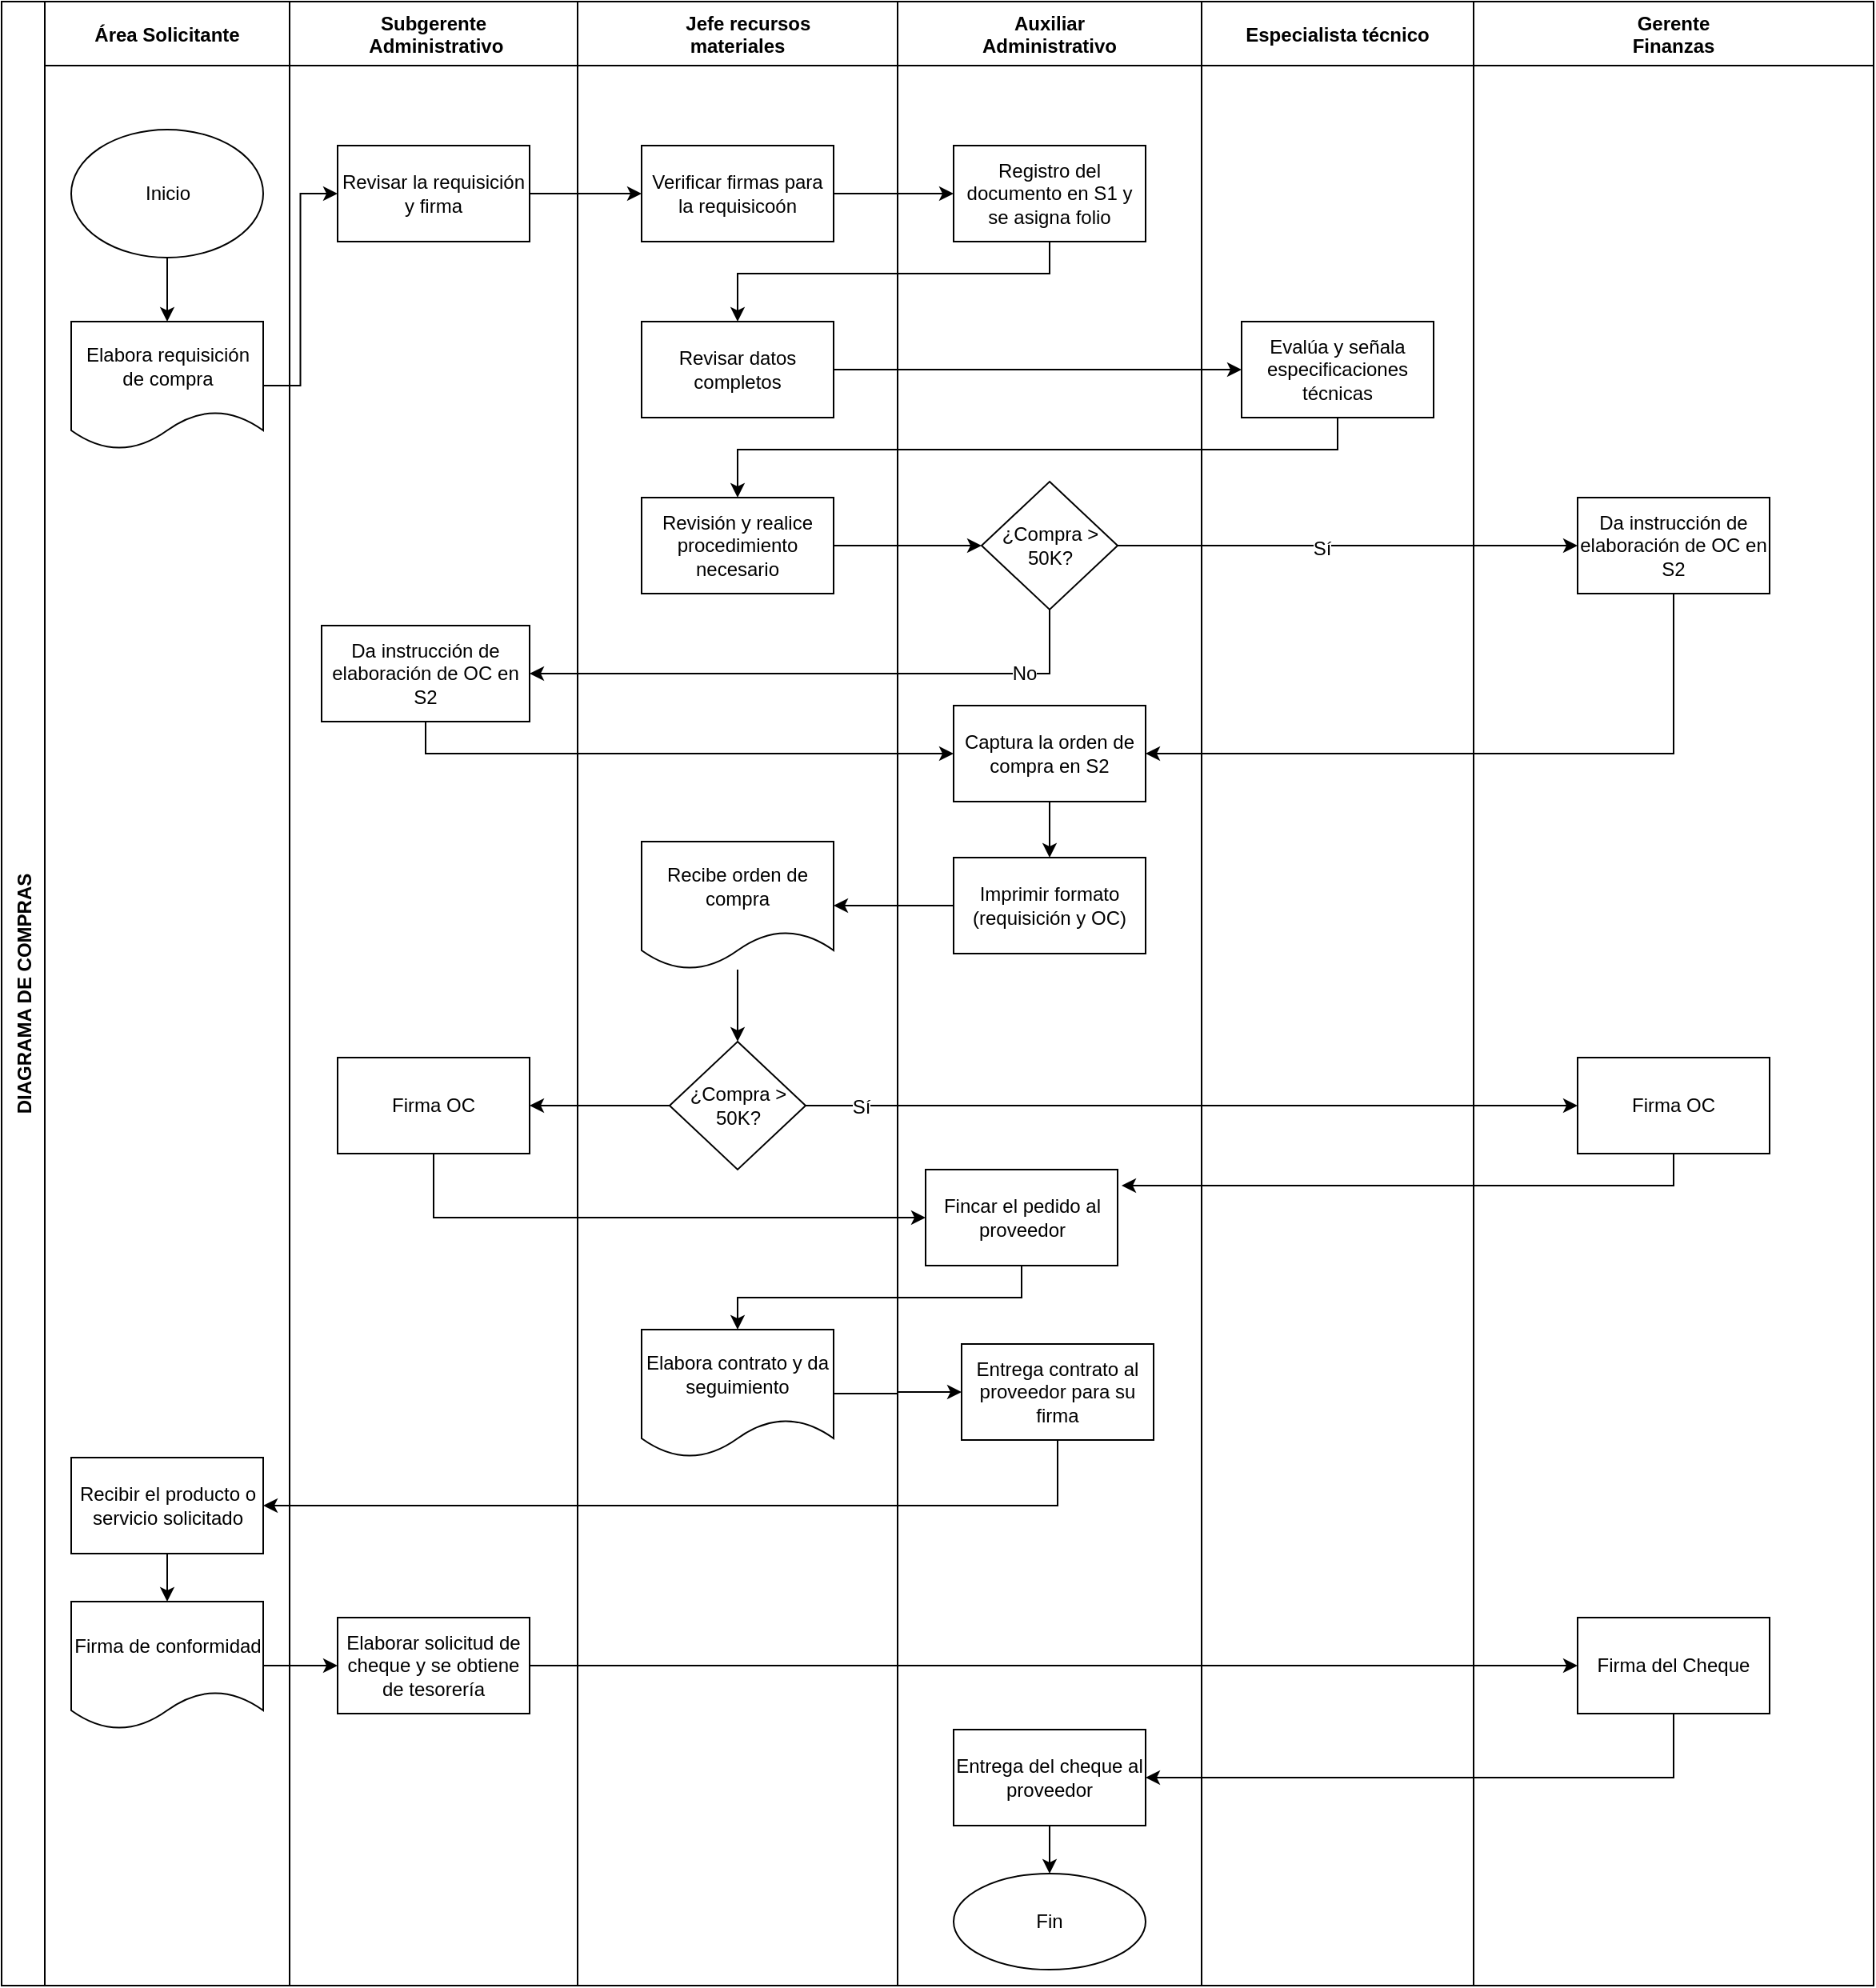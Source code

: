 <mxfile version="17.4.2" type="github">
  <diagram id="6h3ilfJ-QdXXaaH_UdzZ" name="Page-1">
    <mxGraphModel dx="1224" dy="634" grid="1" gridSize="10" guides="1" tooltips="1" connect="1" arrows="1" fold="1" page="1" pageScale="1" pageWidth="827" pageHeight="1169" math="0" shadow="0">
      <root>
        <mxCell id="0" />
        <mxCell id="1" parent="0" />
        <mxCell id="wJX9Zrt3WE3Zbmbes02U-1" value="DIAGRAMA DE COMPRAS" style="swimlane;childLayout=stackLayout;resizeParent=1;resizeParentMax=0;startSize=27;horizontal=0;horizontalStack=1;" vertex="1" parent="1">
          <mxGeometry x="40" y="70" width="1170" height="1240" as="geometry" />
        </mxCell>
        <mxCell id="wJX9Zrt3WE3Zbmbes02U-2" value="Área Solicitante" style="swimlane;startSize=40;" vertex="1" parent="wJX9Zrt3WE3Zbmbes02U-1">
          <mxGeometry x="27" width="153" height="1240" as="geometry" />
        </mxCell>
        <mxCell id="wJX9Zrt3WE3Zbmbes02U-16" value="" style="edgeStyle=orthogonalEdgeStyle;rounded=0;orthogonalLoop=1;jettySize=auto;html=1;fontFamily=Helvetica;fontSize=12;fontColor=default;startSize=40;" edge="1" parent="wJX9Zrt3WE3Zbmbes02U-2" source="wJX9Zrt3WE3Zbmbes02U-14" target="wJX9Zrt3WE3Zbmbes02U-15">
          <mxGeometry relative="1" as="geometry" />
        </mxCell>
        <mxCell id="wJX9Zrt3WE3Zbmbes02U-14" value="Inicio" style="ellipse;whiteSpace=wrap;html=1;" vertex="1" parent="wJX9Zrt3WE3Zbmbes02U-2">
          <mxGeometry x="16.5" y="80" width="120" height="80" as="geometry" />
        </mxCell>
        <mxCell id="wJX9Zrt3WE3Zbmbes02U-15" value="Elabora requisición de compra" style="shape=document;whiteSpace=wrap;html=1;boundedLbl=1;rounded=0;glass=0;fontFamily=Helvetica;fontSize=12;fontColor=default;startSize=40;strokeColor=default;fillColor=default;" vertex="1" parent="wJX9Zrt3WE3Zbmbes02U-2">
          <mxGeometry x="16.5" y="200" width="120" height="80" as="geometry" />
        </mxCell>
        <mxCell id="wJX9Zrt3WE3Zbmbes02U-65" style="edgeStyle=orthogonalEdgeStyle;rounded=0;orthogonalLoop=1;jettySize=auto;html=1;exitX=0.5;exitY=1;exitDx=0;exitDy=0;entryX=0.5;entryY=0;entryDx=0;entryDy=0;fontFamily=Helvetica;fontSize=12;fontColor=default;startSize=40;" edge="1" parent="wJX9Zrt3WE3Zbmbes02U-2" source="wJX9Zrt3WE3Zbmbes02U-62" target="wJX9Zrt3WE3Zbmbes02U-64">
          <mxGeometry relative="1" as="geometry" />
        </mxCell>
        <mxCell id="wJX9Zrt3WE3Zbmbes02U-62" value="Recibir el producto o servicio solicitado" style="whiteSpace=wrap;html=1;rounded=0;glass=0;startSize=40;" vertex="1" parent="wJX9Zrt3WE3Zbmbes02U-2">
          <mxGeometry x="16.5" y="910" width="120" height="60" as="geometry" />
        </mxCell>
        <mxCell id="wJX9Zrt3WE3Zbmbes02U-64" value="Firma de conformidad" style="shape=document;whiteSpace=wrap;html=1;boundedLbl=1;rounded=0;glass=0;fontFamily=Helvetica;fontSize=12;fontColor=default;startSize=40;strokeColor=default;fillColor=default;" vertex="1" parent="wJX9Zrt3WE3Zbmbes02U-2">
          <mxGeometry x="16.5" y="1000" width="120" height="80" as="geometry" />
        </mxCell>
        <mxCell id="wJX9Zrt3WE3Zbmbes02U-3" value="Subgerente&#xa; Administrativo" style="swimlane;startSize=40;rounded=0;glass=0;" vertex="1" parent="wJX9Zrt3WE3Zbmbes02U-1">
          <mxGeometry x="180" width="180" height="1240" as="geometry">
            <mxRectangle x="147" width="30" height="480" as="alternateBounds" />
          </mxGeometry>
        </mxCell>
        <mxCell id="wJX9Zrt3WE3Zbmbes02U-17" value="Revisar la requisición y firma" style="rounded=0;whiteSpace=wrap;html=1;glass=0;fontFamily=Helvetica;fontSize=12;fontColor=default;startSize=40;strokeColor=default;fillColor=default;" vertex="1" parent="wJX9Zrt3WE3Zbmbes02U-3">
          <mxGeometry x="30" y="90" width="120" height="60" as="geometry" />
        </mxCell>
        <mxCell id="wJX9Zrt3WE3Zbmbes02U-38" value="&lt;span&gt;Da instrucción de elaboración de OC en S2&lt;/span&gt;" style="whiteSpace=wrap;html=1;rounded=0;glass=0;startSize=40;" vertex="1" parent="wJX9Zrt3WE3Zbmbes02U-3">
          <mxGeometry x="20" y="390" width="130" height="60" as="geometry" />
        </mxCell>
        <mxCell id="wJX9Zrt3WE3Zbmbes02U-52" value="&lt;span&gt;Firma OC&lt;/span&gt;" style="whiteSpace=wrap;html=1;rounded=0;glass=0;startSize=40;" vertex="1" parent="wJX9Zrt3WE3Zbmbes02U-3">
          <mxGeometry x="30" y="660" width="120" height="60" as="geometry" />
        </mxCell>
        <mxCell id="wJX9Zrt3WE3Zbmbes02U-66" value="Elaborar solicitud de cheque y se obtiene de tesorería" style="whiteSpace=wrap;html=1;rounded=0;glass=0;startSize=40;" vertex="1" parent="wJX9Zrt3WE3Zbmbes02U-3">
          <mxGeometry x="30" y="1010" width="120" height="60" as="geometry" />
        </mxCell>
        <mxCell id="wJX9Zrt3WE3Zbmbes02U-4" value="    Jefe recursos &#xa;materiales" style="swimlane;startSize=40;" vertex="1" parent="wJX9Zrt3WE3Zbmbes02U-1">
          <mxGeometry x="360" width="200" height="1240" as="geometry" />
        </mxCell>
        <mxCell id="wJX9Zrt3WE3Zbmbes02U-21" value="Verificar firmas para la requisicoón" style="rounded=0;whiteSpace=wrap;html=1;glass=0;fontFamily=Helvetica;fontSize=12;fontColor=default;startSize=40;strokeColor=default;fillColor=default;" vertex="1" parent="wJX9Zrt3WE3Zbmbes02U-4">
          <mxGeometry x="40" y="90" width="120" height="60" as="geometry" />
        </mxCell>
        <mxCell id="wJX9Zrt3WE3Zbmbes02U-23" value="    Jefe recursos &#xa;materiales" style="swimlane;startSize=40;" vertex="1" parent="wJX9Zrt3WE3Zbmbes02U-4">
          <mxGeometry width="200" height="1240" as="geometry" />
        </mxCell>
        <mxCell id="wJX9Zrt3WE3Zbmbes02U-27" value="Revisar datos completos" style="rounded=0;whiteSpace=wrap;html=1;glass=0;fontFamily=Helvetica;fontSize=12;fontColor=default;startSize=40;strokeColor=default;fillColor=default;" vertex="1" parent="wJX9Zrt3WE3Zbmbes02U-23">
          <mxGeometry x="40" y="200" width="120" height="60" as="geometry" />
        </mxCell>
        <mxCell id="wJX9Zrt3WE3Zbmbes02U-31" value="Revisión y realice procedimiento necesario" style="whiteSpace=wrap;html=1;rounded=0;glass=0;startSize=40;" vertex="1" parent="wJX9Zrt3WE3Zbmbes02U-23">
          <mxGeometry x="40" y="310" width="120" height="60" as="geometry" />
        </mxCell>
        <mxCell id="wJX9Zrt3WE3Zbmbes02U-49" value="" style="edgeStyle=orthogonalEdgeStyle;rounded=0;orthogonalLoop=1;jettySize=auto;html=1;fontFamily=Helvetica;fontSize=12;fontColor=default;startSize=40;" edge="1" parent="wJX9Zrt3WE3Zbmbes02U-23" source="wJX9Zrt3WE3Zbmbes02U-46" target="wJX9Zrt3WE3Zbmbes02U-48">
          <mxGeometry relative="1" as="geometry" />
        </mxCell>
        <mxCell id="wJX9Zrt3WE3Zbmbes02U-46" value="Recibe orden de compra" style="shape=document;whiteSpace=wrap;html=1;boundedLbl=1;rounded=0;glass=0;fontFamily=Helvetica;fontSize=12;fontColor=default;startSize=40;strokeColor=default;fillColor=default;" vertex="1" parent="wJX9Zrt3WE3Zbmbes02U-23">
          <mxGeometry x="40" y="525" width="120" height="80" as="geometry" />
        </mxCell>
        <mxCell id="wJX9Zrt3WE3Zbmbes02U-48" value="¿Compra &amp;gt; 50K?" style="rhombus;whiteSpace=wrap;html=1;rounded=0;glass=0;fontFamily=Helvetica;fontSize=12;fontColor=default;startSize=40;strokeColor=default;fillColor=default;" vertex="1" parent="wJX9Zrt3WE3Zbmbes02U-23">
          <mxGeometry x="57.5" y="650" width="85" height="80" as="geometry" />
        </mxCell>
        <mxCell id="wJX9Zrt3WE3Zbmbes02U-58" value="Elabora contrato y da seguimiento" style="shape=document;whiteSpace=wrap;html=1;boundedLbl=1;rounded=0;glass=0;fontFamily=Helvetica;fontSize=12;fontColor=default;startSize=40;strokeColor=default;fillColor=default;" vertex="1" parent="wJX9Zrt3WE3Zbmbes02U-23">
          <mxGeometry x="40" y="830" width="120" height="80" as="geometry" />
        </mxCell>
        <mxCell id="wJX9Zrt3WE3Zbmbes02U-11" value="Auxiliar &#xa;Administrativo" style="swimlane;startSize=40;" vertex="1" parent="wJX9Zrt3WE3Zbmbes02U-1">
          <mxGeometry x="560" width="190" height="1240" as="geometry" />
        </mxCell>
        <mxCell id="wJX9Zrt3WE3Zbmbes02U-24" value="Registro del documento en S1 y se asigna folio" style="rounded=0;whiteSpace=wrap;html=1;glass=0;fontFamily=Helvetica;fontSize=12;fontColor=default;startSize=40;strokeColor=default;fillColor=default;" vertex="1" parent="wJX9Zrt3WE3Zbmbes02U-11">
          <mxGeometry x="35" y="90" width="120" height="60" as="geometry" />
        </mxCell>
        <mxCell id="wJX9Zrt3WE3Zbmbes02U-33" value="¿Compra &amp;gt; 50K?" style="rhombus;whiteSpace=wrap;html=1;rounded=0;glass=0;fontFamily=Helvetica;fontSize=12;fontColor=default;startSize=40;strokeColor=default;fillColor=default;" vertex="1" parent="wJX9Zrt3WE3Zbmbes02U-11">
          <mxGeometry x="52.5" y="300" width="85" height="80" as="geometry" />
        </mxCell>
        <mxCell id="wJX9Zrt3WE3Zbmbes02U-41" value="Captura la orden de compra en S2" style="whiteSpace=wrap;html=1;rounded=0;glass=0;startSize=40;" vertex="1" parent="wJX9Zrt3WE3Zbmbes02U-11">
          <mxGeometry x="35" y="440" width="120" height="60" as="geometry" />
        </mxCell>
        <mxCell id="wJX9Zrt3WE3Zbmbes02U-44" value="Imprimir formato (requisición y OC)" style="whiteSpace=wrap;html=1;rounded=0;glass=0;startSize=40;" vertex="1" parent="wJX9Zrt3WE3Zbmbes02U-11">
          <mxGeometry x="35" y="535" width="120" height="60" as="geometry" />
        </mxCell>
        <mxCell id="wJX9Zrt3WE3Zbmbes02U-45" value="" style="edgeStyle=orthogonalEdgeStyle;rounded=0;orthogonalLoop=1;jettySize=auto;html=1;fontFamily=Helvetica;fontSize=12;fontColor=default;startSize=40;" edge="1" parent="wJX9Zrt3WE3Zbmbes02U-11" source="wJX9Zrt3WE3Zbmbes02U-41" target="wJX9Zrt3WE3Zbmbes02U-44">
          <mxGeometry relative="1" as="geometry" />
        </mxCell>
        <mxCell id="wJX9Zrt3WE3Zbmbes02U-55" value="Fincar el pedido al proveedor" style="whiteSpace=wrap;html=1;rounded=0;glass=0;startSize=40;" vertex="1" parent="wJX9Zrt3WE3Zbmbes02U-11">
          <mxGeometry x="17.5" y="730" width="120" height="60" as="geometry" />
        </mxCell>
        <mxCell id="wJX9Zrt3WE3Zbmbes02U-60" value="Entrega contrato al proveedor para su firma" style="whiteSpace=wrap;html=1;rounded=0;glass=0;startSize=40;" vertex="1" parent="wJX9Zrt3WE3Zbmbes02U-11">
          <mxGeometry x="40" y="839" width="120" height="60" as="geometry" />
        </mxCell>
        <mxCell id="wJX9Zrt3WE3Zbmbes02U-71" value="Entrega del cheque al proveedor" style="whiteSpace=wrap;html=1;rounded=0;glass=0;startSize=40;" vertex="1" parent="wJX9Zrt3WE3Zbmbes02U-11">
          <mxGeometry x="35" y="1080" width="120" height="60" as="geometry" />
        </mxCell>
        <mxCell id="wJX9Zrt3WE3Zbmbes02U-73" value="Fin" style="ellipse;whiteSpace=wrap;html=1;rounded=0;glass=0;startSize=40;" vertex="1" parent="wJX9Zrt3WE3Zbmbes02U-11">
          <mxGeometry x="35" y="1170" width="120" height="60" as="geometry" />
        </mxCell>
        <mxCell id="wJX9Zrt3WE3Zbmbes02U-74" value="" style="edgeStyle=orthogonalEdgeStyle;rounded=0;orthogonalLoop=1;jettySize=auto;html=1;fontFamily=Helvetica;fontSize=12;fontColor=default;startSize=40;" edge="1" parent="wJX9Zrt3WE3Zbmbes02U-11" source="wJX9Zrt3WE3Zbmbes02U-71" target="wJX9Zrt3WE3Zbmbes02U-73">
          <mxGeometry relative="1" as="geometry" />
        </mxCell>
        <mxCell id="wJX9Zrt3WE3Zbmbes02U-12" value="Especialista técnico" style="swimlane;startSize=40;" vertex="1" parent="wJX9Zrt3WE3Zbmbes02U-1">
          <mxGeometry x="750" width="170" height="1240" as="geometry" />
        </mxCell>
        <mxCell id="wJX9Zrt3WE3Zbmbes02U-29" value="Evalúa y señala especificaciones técnicas" style="whiteSpace=wrap;html=1;rounded=0;glass=0;startSize=40;" vertex="1" parent="wJX9Zrt3WE3Zbmbes02U-12">
          <mxGeometry x="25" y="200" width="120" height="60" as="geometry" />
        </mxCell>
        <mxCell id="wJX9Zrt3WE3Zbmbes02U-13" value="Gerente &#xa;Finanzas" style="swimlane;startSize=40;" vertex="1" parent="wJX9Zrt3WE3Zbmbes02U-1">
          <mxGeometry x="920" width="250" height="1240" as="geometry" />
        </mxCell>
        <mxCell id="wJX9Zrt3WE3Zbmbes02U-35" value="Da instrucción de elaboración de OC en S2" style="whiteSpace=wrap;html=1;rounded=0;glass=0;startSize=40;" vertex="1" parent="wJX9Zrt3WE3Zbmbes02U-13">
          <mxGeometry x="65" y="310" width="120" height="60" as="geometry" />
        </mxCell>
        <mxCell id="wJX9Zrt3WE3Zbmbes02U-50" value="Firma OC" style="whiteSpace=wrap;html=1;rounded=0;glass=0;startSize=40;" vertex="1" parent="wJX9Zrt3WE3Zbmbes02U-13">
          <mxGeometry x="65" y="660" width="120" height="60" as="geometry" />
        </mxCell>
        <mxCell id="wJX9Zrt3WE3Zbmbes02U-68" value="Firma del Cheque" style="whiteSpace=wrap;html=1;rounded=0;glass=0;startSize=40;" vertex="1" parent="wJX9Zrt3WE3Zbmbes02U-13">
          <mxGeometry x="65" y="1010" width="120" height="60" as="geometry" />
        </mxCell>
        <mxCell id="wJX9Zrt3WE3Zbmbes02U-19" style="edgeStyle=orthogonalEdgeStyle;rounded=0;orthogonalLoop=1;jettySize=auto;html=1;entryX=0;entryY=0.5;entryDx=0;entryDy=0;fontFamily=Helvetica;fontSize=12;fontColor=default;startSize=40;" edge="1" parent="wJX9Zrt3WE3Zbmbes02U-1" source="wJX9Zrt3WE3Zbmbes02U-15" target="wJX9Zrt3WE3Zbmbes02U-17">
          <mxGeometry relative="1" as="geometry" />
        </mxCell>
        <mxCell id="wJX9Zrt3WE3Zbmbes02U-22" style="edgeStyle=orthogonalEdgeStyle;rounded=0;orthogonalLoop=1;jettySize=auto;html=1;exitX=1;exitY=0.5;exitDx=0;exitDy=0;fontFamily=Helvetica;fontSize=12;fontColor=default;startSize=40;" edge="1" parent="wJX9Zrt3WE3Zbmbes02U-1" source="wJX9Zrt3WE3Zbmbes02U-17" target="wJX9Zrt3WE3Zbmbes02U-21">
          <mxGeometry relative="1" as="geometry" />
        </mxCell>
        <mxCell id="wJX9Zrt3WE3Zbmbes02U-25" style="edgeStyle=orthogonalEdgeStyle;rounded=0;orthogonalLoop=1;jettySize=auto;html=1;exitX=1;exitY=0.5;exitDx=0;exitDy=0;entryX=0;entryY=0.5;entryDx=0;entryDy=0;fontFamily=Helvetica;fontSize=12;fontColor=default;startSize=40;" edge="1" parent="wJX9Zrt3WE3Zbmbes02U-1" source="wJX9Zrt3WE3Zbmbes02U-21" target="wJX9Zrt3WE3Zbmbes02U-24">
          <mxGeometry relative="1" as="geometry" />
        </mxCell>
        <mxCell id="wJX9Zrt3WE3Zbmbes02U-36" value="" style="edgeStyle=orthogonalEdgeStyle;rounded=0;orthogonalLoop=1;jettySize=auto;html=1;fontFamily=Helvetica;fontSize=12;fontColor=default;startSize=40;" edge="1" parent="wJX9Zrt3WE3Zbmbes02U-1" source="wJX9Zrt3WE3Zbmbes02U-33" target="wJX9Zrt3WE3Zbmbes02U-35">
          <mxGeometry relative="1" as="geometry" />
        </mxCell>
        <mxCell id="wJX9Zrt3WE3Zbmbes02U-37" value="Sí" style="edgeLabel;html=1;align=center;verticalAlign=middle;resizable=0;points=[];fontSize=12;fontFamily=Helvetica;fontColor=default;" vertex="1" connectable="0" parent="wJX9Zrt3WE3Zbmbes02U-36">
          <mxGeometry x="-0.117" y="-2" relative="1" as="geometry">
            <mxPoint as="offset" />
          </mxGeometry>
        </mxCell>
        <mxCell id="wJX9Zrt3WE3Zbmbes02U-39" value="" style="edgeStyle=orthogonalEdgeStyle;rounded=0;orthogonalLoop=1;jettySize=auto;html=1;fontFamily=Helvetica;fontSize=12;fontColor=default;startSize=40;" edge="1" parent="wJX9Zrt3WE3Zbmbes02U-1" source="wJX9Zrt3WE3Zbmbes02U-33" target="wJX9Zrt3WE3Zbmbes02U-38">
          <mxGeometry relative="1" as="geometry">
            <Array as="points">
              <mxPoint x="655" y="420" />
            </Array>
          </mxGeometry>
        </mxCell>
        <mxCell id="wJX9Zrt3WE3Zbmbes02U-40" value="No" style="edgeLabel;html=1;align=center;verticalAlign=middle;resizable=0;points=[];fontSize=12;fontFamily=Helvetica;fontColor=default;" vertex="1" connectable="0" parent="wJX9Zrt3WE3Zbmbes02U-39">
          <mxGeometry x="-0.69" relative="1" as="geometry">
            <mxPoint as="offset" />
          </mxGeometry>
        </mxCell>
        <mxCell id="wJX9Zrt3WE3Zbmbes02U-42" value="" style="edgeStyle=orthogonalEdgeStyle;rounded=0;orthogonalLoop=1;jettySize=auto;html=1;fontFamily=Helvetica;fontSize=12;fontColor=default;startSize=40;" edge="1" parent="wJX9Zrt3WE3Zbmbes02U-1" source="wJX9Zrt3WE3Zbmbes02U-38" target="wJX9Zrt3WE3Zbmbes02U-41">
          <mxGeometry relative="1" as="geometry">
            <Array as="points">
              <mxPoint x="265" y="470" />
            </Array>
          </mxGeometry>
        </mxCell>
        <mxCell id="wJX9Zrt3WE3Zbmbes02U-43" style="edgeStyle=orthogonalEdgeStyle;rounded=0;orthogonalLoop=1;jettySize=auto;html=1;entryX=1;entryY=0.5;entryDx=0;entryDy=0;fontFamily=Helvetica;fontSize=12;fontColor=default;startSize=40;" edge="1" parent="wJX9Zrt3WE3Zbmbes02U-1" source="wJX9Zrt3WE3Zbmbes02U-35" target="wJX9Zrt3WE3Zbmbes02U-41">
          <mxGeometry relative="1" as="geometry">
            <Array as="points">
              <mxPoint x="1045" y="470" />
            </Array>
          </mxGeometry>
        </mxCell>
        <mxCell id="wJX9Zrt3WE3Zbmbes02U-56" value="" style="edgeStyle=orthogonalEdgeStyle;rounded=0;orthogonalLoop=1;jettySize=auto;html=1;fontFamily=Helvetica;fontSize=12;fontColor=default;startSize=40;" edge="1" parent="wJX9Zrt3WE3Zbmbes02U-1" source="wJX9Zrt3WE3Zbmbes02U-52" target="wJX9Zrt3WE3Zbmbes02U-55">
          <mxGeometry relative="1" as="geometry">
            <Array as="points">
              <mxPoint x="270" y="760" />
            </Array>
          </mxGeometry>
        </mxCell>
        <mxCell id="wJX9Zrt3WE3Zbmbes02U-63" value="" style="edgeStyle=orthogonalEdgeStyle;rounded=0;orthogonalLoop=1;jettySize=auto;html=1;fontFamily=Helvetica;fontSize=12;fontColor=default;startSize=40;" edge="1" parent="wJX9Zrt3WE3Zbmbes02U-1" source="wJX9Zrt3WE3Zbmbes02U-60" target="wJX9Zrt3WE3Zbmbes02U-62">
          <mxGeometry relative="1" as="geometry">
            <Array as="points">
              <mxPoint x="660" y="940" />
            </Array>
          </mxGeometry>
        </mxCell>
        <mxCell id="wJX9Zrt3WE3Zbmbes02U-67" value="" style="edgeStyle=orthogonalEdgeStyle;rounded=0;orthogonalLoop=1;jettySize=auto;html=1;fontFamily=Helvetica;fontSize=12;fontColor=default;startSize=40;" edge="1" parent="wJX9Zrt3WE3Zbmbes02U-1" source="wJX9Zrt3WE3Zbmbes02U-64" target="wJX9Zrt3WE3Zbmbes02U-66">
          <mxGeometry relative="1" as="geometry" />
        </mxCell>
        <mxCell id="wJX9Zrt3WE3Zbmbes02U-69" value="" style="edgeStyle=orthogonalEdgeStyle;rounded=0;orthogonalLoop=1;jettySize=auto;html=1;fontFamily=Helvetica;fontSize=12;fontColor=default;startSize=40;" edge="1" parent="wJX9Zrt3WE3Zbmbes02U-1" source="wJX9Zrt3WE3Zbmbes02U-66" target="wJX9Zrt3WE3Zbmbes02U-68">
          <mxGeometry relative="1" as="geometry" />
        </mxCell>
        <mxCell id="wJX9Zrt3WE3Zbmbes02U-28" style="edgeStyle=orthogonalEdgeStyle;rounded=0;orthogonalLoop=1;jettySize=auto;html=1;entryX=0.5;entryY=0;entryDx=0;entryDy=0;fontFamily=Helvetica;fontSize=12;fontColor=default;startSize=40;" edge="1" parent="wJX9Zrt3WE3Zbmbes02U-1" source="wJX9Zrt3WE3Zbmbes02U-24" target="wJX9Zrt3WE3Zbmbes02U-27">
          <mxGeometry relative="1" as="geometry">
            <Array as="points">
              <mxPoint x="655" y="170" />
              <mxPoint x="460" y="170" />
            </Array>
          </mxGeometry>
        </mxCell>
        <mxCell id="wJX9Zrt3WE3Zbmbes02U-30" value="" style="edgeStyle=orthogonalEdgeStyle;rounded=0;orthogonalLoop=1;jettySize=auto;html=1;fontFamily=Helvetica;fontSize=12;fontColor=default;startSize=40;" edge="1" parent="wJX9Zrt3WE3Zbmbes02U-1" source="wJX9Zrt3WE3Zbmbes02U-27" target="wJX9Zrt3WE3Zbmbes02U-29">
          <mxGeometry relative="1" as="geometry" />
        </mxCell>
        <mxCell id="wJX9Zrt3WE3Zbmbes02U-34" style="edgeStyle=orthogonalEdgeStyle;rounded=0;orthogonalLoop=1;jettySize=auto;html=1;entryX=0;entryY=0.5;entryDx=0;entryDy=0;fontFamily=Helvetica;fontSize=12;fontColor=default;startSize=40;" edge="1" parent="wJX9Zrt3WE3Zbmbes02U-1" source="wJX9Zrt3WE3Zbmbes02U-31" target="wJX9Zrt3WE3Zbmbes02U-33">
          <mxGeometry relative="1" as="geometry" />
        </mxCell>
        <mxCell id="wJX9Zrt3WE3Zbmbes02U-32" value="" style="edgeStyle=orthogonalEdgeStyle;rounded=0;orthogonalLoop=1;jettySize=auto;html=1;fontFamily=Helvetica;fontSize=12;fontColor=default;startSize=40;exitX=0.5;exitY=1;exitDx=0;exitDy=0;" edge="1" parent="wJX9Zrt3WE3Zbmbes02U-1" source="wJX9Zrt3WE3Zbmbes02U-29" target="wJX9Zrt3WE3Zbmbes02U-31">
          <mxGeometry relative="1" as="geometry">
            <Array as="points">
              <mxPoint x="835" y="280" />
              <mxPoint x="460" y="280" />
            </Array>
          </mxGeometry>
        </mxCell>
        <mxCell id="wJX9Zrt3WE3Zbmbes02U-47" style="edgeStyle=orthogonalEdgeStyle;rounded=0;orthogonalLoop=1;jettySize=auto;html=1;exitX=0;exitY=0.5;exitDx=0;exitDy=0;fontFamily=Helvetica;fontSize=12;fontColor=default;startSize=40;" edge="1" parent="wJX9Zrt3WE3Zbmbes02U-1" source="wJX9Zrt3WE3Zbmbes02U-44" target="wJX9Zrt3WE3Zbmbes02U-46">
          <mxGeometry relative="1" as="geometry" />
        </mxCell>
        <mxCell id="wJX9Zrt3WE3Zbmbes02U-53" value="" style="edgeStyle=orthogonalEdgeStyle;rounded=0;orthogonalLoop=1;jettySize=auto;html=1;fontFamily=Helvetica;fontSize=12;fontColor=default;startSize=40;" edge="1" parent="wJX9Zrt3WE3Zbmbes02U-1" source="wJX9Zrt3WE3Zbmbes02U-48" target="wJX9Zrt3WE3Zbmbes02U-52">
          <mxGeometry relative="1" as="geometry" />
        </mxCell>
        <mxCell id="wJX9Zrt3WE3Zbmbes02U-51" value="" style="edgeStyle=orthogonalEdgeStyle;rounded=0;orthogonalLoop=1;jettySize=auto;html=1;fontFamily=Helvetica;fontSize=12;fontColor=default;startSize=40;" edge="1" parent="wJX9Zrt3WE3Zbmbes02U-1" source="wJX9Zrt3WE3Zbmbes02U-48" target="wJX9Zrt3WE3Zbmbes02U-50">
          <mxGeometry relative="1" as="geometry" />
        </mxCell>
        <mxCell id="wJX9Zrt3WE3Zbmbes02U-54" value="Sí" style="edgeLabel;html=1;align=center;verticalAlign=middle;resizable=0;points=[];fontSize=12;fontFamily=Helvetica;fontColor=default;" vertex="1" connectable="0" parent="wJX9Zrt3WE3Zbmbes02U-51">
          <mxGeometry x="-0.86" y="-1" relative="1" as="geometry">
            <mxPoint as="offset" />
          </mxGeometry>
        </mxCell>
        <mxCell id="wJX9Zrt3WE3Zbmbes02U-59" style="edgeStyle=orthogonalEdgeStyle;rounded=0;orthogonalLoop=1;jettySize=auto;html=1;exitX=0.5;exitY=1;exitDx=0;exitDy=0;entryX=0.5;entryY=0;entryDx=0;entryDy=0;fontFamily=Helvetica;fontSize=12;fontColor=default;startSize=40;" edge="1" parent="wJX9Zrt3WE3Zbmbes02U-1" source="wJX9Zrt3WE3Zbmbes02U-55" target="wJX9Zrt3WE3Zbmbes02U-58">
          <mxGeometry relative="1" as="geometry" />
        </mxCell>
        <mxCell id="wJX9Zrt3WE3Zbmbes02U-61" value="" style="edgeStyle=orthogonalEdgeStyle;rounded=0;orthogonalLoop=1;jettySize=auto;html=1;fontFamily=Helvetica;fontSize=12;fontColor=default;startSize=40;" edge="1" parent="wJX9Zrt3WE3Zbmbes02U-1" source="wJX9Zrt3WE3Zbmbes02U-58" target="wJX9Zrt3WE3Zbmbes02U-60">
          <mxGeometry relative="1" as="geometry" />
        </mxCell>
        <mxCell id="wJX9Zrt3WE3Zbmbes02U-72" value="" style="edgeStyle=orthogonalEdgeStyle;rounded=0;orthogonalLoop=1;jettySize=auto;html=1;fontFamily=Helvetica;fontSize=12;fontColor=default;startSize=40;" edge="1" parent="wJX9Zrt3WE3Zbmbes02U-1" source="wJX9Zrt3WE3Zbmbes02U-68" target="wJX9Zrt3WE3Zbmbes02U-71">
          <mxGeometry relative="1" as="geometry">
            <Array as="points">
              <mxPoint x="1045" y="1110" />
            </Array>
          </mxGeometry>
        </mxCell>
        <mxCell id="wJX9Zrt3WE3Zbmbes02U-57" style="edgeStyle=orthogonalEdgeStyle;rounded=0;orthogonalLoop=1;jettySize=auto;html=1;fontFamily=Helvetica;fontSize=12;fontColor=default;startSize=40;" edge="1" parent="1" source="wJX9Zrt3WE3Zbmbes02U-50">
          <mxGeometry relative="1" as="geometry">
            <mxPoint x="740" y="810" as="targetPoint" />
            <Array as="points">
              <mxPoint x="1085" y="810" />
            </Array>
          </mxGeometry>
        </mxCell>
      </root>
    </mxGraphModel>
  </diagram>
</mxfile>
